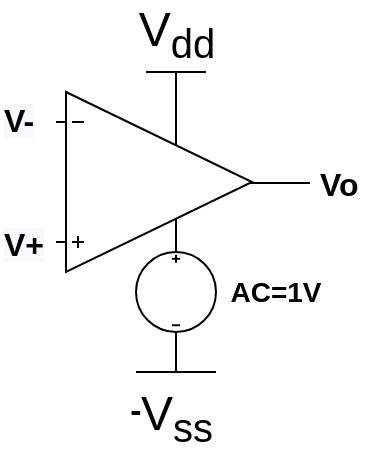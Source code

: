 <mxfile version="14.4.2" type="device"><diagram name="Page-1" id="7e0a89b8-554c-2b80-1dc8-d5c74ca68de4"><mxGraphModel dx="868" dy="450" grid="1" gridSize="10" guides="1" tooltips="1" connect="1" arrows="1" fold="1" page="1" pageScale="1" pageWidth="1100" pageHeight="850" background="#ffffff" math="0" shadow="0"><root><mxCell id="0"/><mxCell id="1" parent="0"/><mxCell id="1vs4biMPZnKMkvmTfJJE-1" value="" style="pointerEvents=1;verticalLabelPosition=bottom;shadow=0;dashed=0;align=center;html=1;verticalAlign=top;shape=mxgraph.electrical.signal_sources.dc_source_3;" vertex="1" parent="1"><mxGeometry x="390" y="210" width="40" height="40" as="geometry"/></mxCell><mxCell id="1vs4biMPZnKMkvmTfJJE-2" value="" style="verticalLabelPosition=bottom;shadow=0;dashed=0;align=center;html=1;verticalAlign=top;shape=mxgraph.electrical.abstract.operational_amp_1;direction=east;" vertex="1" parent="1"><mxGeometry x="350" y="130" width="98" height="90" as="geometry"/></mxCell><mxCell id="1vs4biMPZnKMkvmTfJJE-3" value="V&lt;sub&gt;dd&lt;/sub&gt;" style="verticalLabelPosition=top;verticalAlign=bottom;shape=mxgraph.electrical.signal_sources.vdd;shadow=0;dashed=0;align=center;strokeWidth=1;fontSize=24;html=1;flipV=1;" vertex="1" parent="1"><mxGeometry x="395" y="120" width="30" height="20" as="geometry"/></mxCell><mxCell id="1vs4biMPZnKMkvmTfJJE-4" value="V&lt;sub&gt;ss&lt;/sub&gt;" style="pointerEvents=1;verticalLabelPosition=bottom;shadow=0;dashed=0;align=center;html=1;verticalAlign=top;shape=mxgraph.electrical.signal_sources.vss2;fontSize=24;flipV=1;" vertex="1" parent="1"><mxGeometry x="390" y="250" width="40" height="20" as="geometry"/></mxCell><mxCell id="1vs4biMPZnKMkvmTfJJE-5" value="&lt;b style=&quot;font-size: 14px&quot;&gt;&lt;br&gt;AC=&lt;/b&gt;&lt;b style=&quot;font-size: 14px&quot;&gt;1V&lt;/b&gt;" style="text;html=1;strokeColor=none;fillColor=none;align=center;verticalAlign=middle;whiteSpace=wrap;rounded=0;" vertex="1" parent="1"><mxGeometry x="440" y="215" width="40" height="12" as="geometry"/></mxCell><mxCell id="1vs4biMPZnKMkvmTfJJE-6" value="" style="endArrow=none;html=1;" edge="1" parent="1"><mxGeometry width="50" height="50" relative="1" as="geometry"><mxPoint x="447" y="175.5" as="sourcePoint"/><mxPoint x="477" y="175.5" as="targetPoint"/></mxGeometry></mxCell><mxCell id="1vs4biMPZnKMkvmTfJJE-7" value="&lt;div style=&quot;text-align: center&quot;&gt;&lt;font face=&quot;helvetica&quot; size=&quot;1&quot;&gt;&lt;b style=&quot;font-size: 16px&quot;&gt;Vo&lt;/b&gt;&lt;/font&gt;&lt;/div&gt;" style="text;whiteSpace=wrap;html=1;" vertex="1" parent="1"><mxGeometry x="480" y="160" width="30" height="30" as="geometry"/></mxCell><mxCell id="1vs4biMPZnKMkvmTfJJE-8" value="&lt;font style=&quot;font-size: 17px&quot;&gt;-&lt;/font&gt;" style="text;html=1;strokeColor=none;fillColor=none;align=center;verticalAlign=middle;whiteSpace=wrap;rounded=0;fontSize=17;fontStyle=1" vertex="1" parent="1"><mxGeometry x="370" y="280" width="40" height="20" as="geometry"/></mxCell><mxCell id="1vs4biMPZnKMkvmTfJJE-9" value="&lt;b style=&quot;color: rgb(0 , 0 , 0) ; font-family: &amp;#34;helvetica&amp;#34; ; font-style: normal ; letter-spacing: normal ; text-align: center ; text-indent: 0px ; text-transform: none ; word-spacing: 0px ; background-color: rgb(248 , 249 , 250) ; font-size: 16px&quot;&gt;V-&lt;/b&gt;" style="text;whiteSpace=wrap;html=1;" vertex="1" parent="1"><mxGeometry x="322" y="128" width="40" height="30" as="geometry"/></mxCell><mxCell id="1vs4biMPZnKMkvmTfJJE-10" value="&lt;b style=&quot;color: rgb(0 , 0 , 0) ; font-style: normal ; letter-spacing: normal ; text-indent: 0px ; text-transform: none ; word-spacing: 0px ; font-family: &amp;#34;helvetica&amp;#34; ; text-align: center ; background-color: rgb(248 , 249 , 250) ; font-size: 16px&quot;&gt;V+&lt;/b&gt;" style="text;whiteSpace=wrap;html=1;" vertex="1" parent="1"><mxGeometry x="322" y="190" width="40" height="30" as="geometry"/></mxCell></root></mxGraphModel></diagram></mxfile>